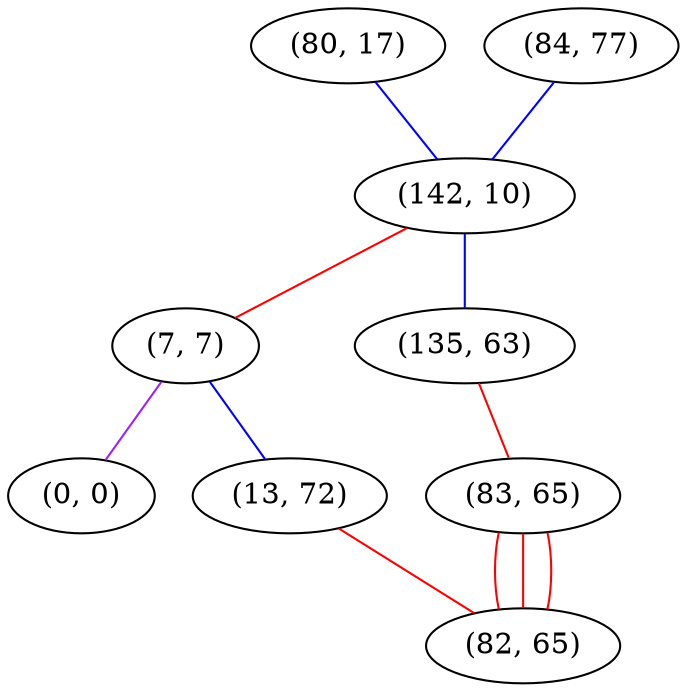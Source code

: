graph "" {
"(80, 17)";
"(84, 77)";
"(142, 10)";
"(7, 7)";
"(0, 0)";
"(135, 63)";
"(13, 72)";
"(83, 65)";
"(82, 65)";
"(80, 17)" -- "(142, 10)"  [color=blue, key=0, weight=3];
"(84, 77)" -- "(142, 10)"  [color=blue, key=0, weight=3];
"(142, 10)" -- "(7, 7)"  [color=red, key=0, weight=1];
"(142, 10)" -- "(135, 63)"  [color=blue, key=0, weight=3];
"(7, 7)" -- "(13, 72)"  [color=blue, key=0, weight=3];
"(7, 7)" -- "(0, 0)"  [color=purple, key=0, weight=4];
"(135, 63)" -- "(83, 65)"  [color=red, key=0, weight=1];
"(13, 72)" -- "(82, 65)"  [color=red, key=0, weight=1];
"(83, 65)" -- "(82, 65)"  [color=red, key=0, weight=1];
"(83, 65)" -- "(82, 65)"  [color=red, key=1, weight=1];
"(83, 65)" -- "(82, 65)"  [color=red, key=2, weight=1];
}
